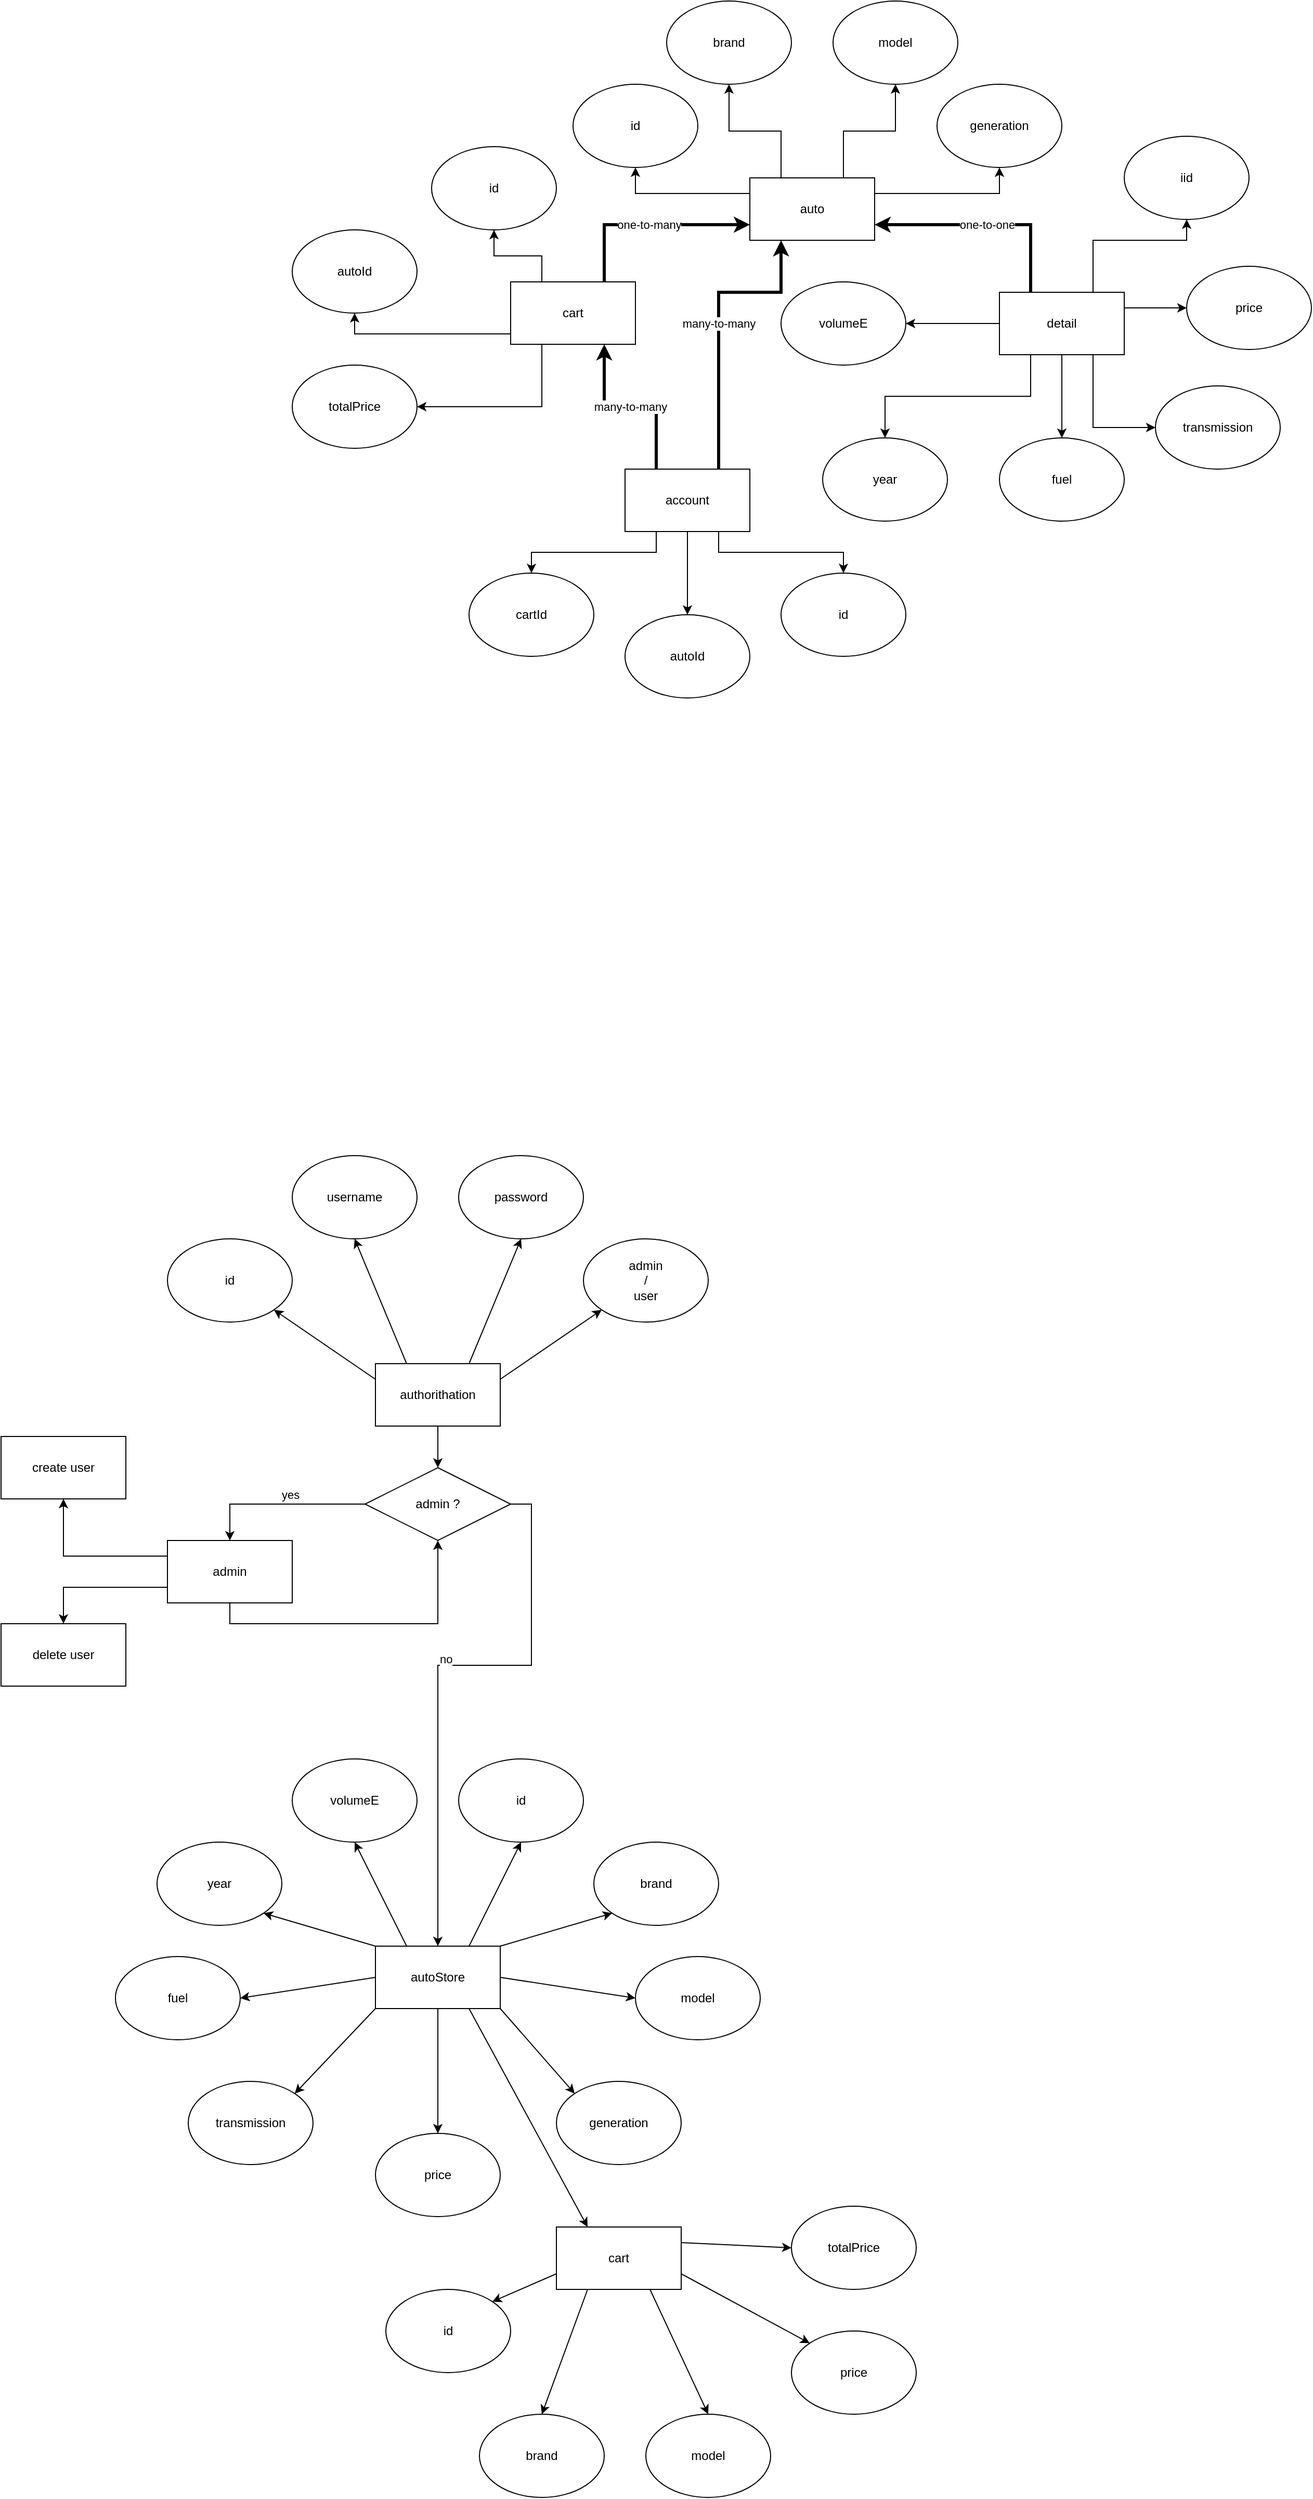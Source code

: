 <mxfile version="15.8.6" type="device"><diagram id="O--3ADLluGphANqxS8a5" name="Page-1"><mxGraphModel dx="1289" dy="3052" grid="1" gridSize="10" guides="1" tooltips="1" connect="1" arrows="1" fold="1" page="1" pageScale="1" pageWidth="827" pageHeight="1169" math="0" shadow="0"><root><mxCell id="0"/><mxCell id="1" parent="0"/><mxCell id="djmElVrDhwxeDJUEZBvP-9" style="edgeStyle=none;rounded=0;orthogonalLoop=1;jettySize=auto;html=1;exitX=0.75;exitY=0;exitDx=0;exitDy=0;entryX=0.5;entryY=1;entryDx=0;entryDy=0;" parent="1" source="6FFlbN_4iEt9iXskqqwG-1" target="6FFlbN_4iEt9iXskqqwG-3" edge="1"><mxGeometry relative="1" as="geometry"/></mxCell><mxCell id="djmElVrDhwxeDJUEZBvP-10" style="edgeStyle=none;rounded=0;orthogonalLoop=1;jettySize=auto;html=1;exitX=1;exitY=0;exitDx=0;exitDy=0;entryX=0;entryY=1;entryDx=0;entryDy=0;" parent="1" source="6FFlbN_4iEt9iXskqqwG-1" target="6FFlbN_4iEt9iXskqqwG-5" edge="1"><mxGeometry relative="1" as="geometry"/></mxCell><mxCell id="djmElVrDhwxeDJUEZBvP-11" style="edgeStyle=none;rounded=0;orthogonalLoop=1;jettySize=auto;html=1;exitX=1;exitY=0.5;exitDx=0;exitDy=0;entryX=0;entryY=0.5;entryDx=0;entryDy=0;" parent="1" source="6FFlbN_4iEt9iXskqqwG-1" target="6FFlbN_4iEt9iXskqqwG-6" edge="1"><mxGeometry relative="1" as="geometry"/></mxCell><mxCell id="djmElVrDhwxeDJUEZBvP-13" style="edgeStyle=none;rounded=0;orthogonalLoop=1;jettySize=auto;html=1;exitX=0.25;exitY=0;exitDx=0;exitDy=0;entryX=0.5;entryY=1;entryDx=0;entryDy=0;" parent="1" source="6FFlbN_4iEt9iXskqqwG-1" target="djmElVrDhwxeDJUEZBvP-4" edge="1"><mxGeometry relative="1" as="geometry"/></mxCell><mxCell id="djmElVrDhwxeDJUEZBvP-14" style="edgeStyle=none;rounded=0;orthogonalLoop=1;jettySize=auto;html=1;exitX=0;exitY=0;exitDx=0;exitDy=0;entryX=1;entryY=1;entryDx=0;entryDy=0;" parent="1" source="6FFlbN_4iEt9iXskqqwG-1" target="6FFlbN_4iEt9iXskqqwG-2" edge="1"><mxGeometry relative="1" as="geometry"/></mxCell><mxCell id="djmElVrDhwxeDJUEZBvP-15" style="edgeStyle=none;rounded=0;orthogonalLoop=1;jettySize=auto;html=1;exitX=0;exitY=0.5;exitDx=0;exitDy=0;entryX=1;entryY=0.5;entryDx=0;entryDy=0;" parent="1" source="6FFlbN_4iEt9iXskqqwG-1" target="6FFlbN_4iEt9iXskqqwG-4" edge="1"><mxGeometry relative="1" as="geometry"/></mxCell><mxCell id="djmElVrDhwxeDJUEZBvP-16" style="edgeStyle=none;rounded=0;orthogonalLoop=1;jettySize=auto;html=1;exitX=0;exitY=1;exitDx=0;exitDy=0;entryX=1;entryY=0;entryDx=0;entryDy=0;" parent="1" source="6FFlbN_4iEt9iXskqqwG-1" target="6FFlbN_4iEt9iXskqqwG-9" edge="1"><mxGeometry relative="1" as="geometry"/></mxCell><mxCell id="djmElVrDhwxeDJUEZBvP-17" style="edgeStyle=none;rounded=0;orthogonalLoop=1;jettySize=auto;html=1;exitX=1;exitY=1;exitDx=0;exitDy=0;entryX=0;entryY=0;entryDx=0;entryDy=0;" parent="1" source="6FFlbN_4iEt9iXskqqwG-1" target="6FFlbN_4iEt9iXskqqwG-7" edge="1"><mxGeometry relative="1" as="geometry"/></mxCell><mxCell id="djmElVrDhwxeDJUEZBvP-18" style="edgeStyle=none;rounded=0;orthogonalLoop=1;jettySize=auto;html=1;exitX=0.5;exitY=1;exitDx=0;exitDy=0;entryX=0.5;entryY=0;entryDx=0;entryDy=0;" parent="1" source="6FFlbN_4iEt9iXskqqwG-1" target="6FFlbN_4iEt9iXskqqwG-8" edge="1"><mxGeometry relative="1" as="geometry"/></mxCell><mxCell id="djmElVrDhwxeDJUEZBvP-32" style="edgeStyle=none;rounded=0;orthogonalLoop=1;jettySize=auto;html=1;exitX=0.75;exitY=1;exitDx=0;exitDy=0;entryX=0.25;entryY=0;entryDx=0;entryDy=0;" parent="1" source="6FFlbN_4iEt9iXskqqwG-1" target="djmElVrDhwxeDJUEZBvP-26" edge="1"><mxGeometry relative="1" as="geometry"/></mxCell><mxCell id="6FFlbN_4iEt9iXskqqwG-1" value="autoStore" style="rounded=0;whiteSpace=wrap;html=1;" parent="1" vertex="1"><mxGeometry x="120" y="350" width="120" height="60" as="geometry"/></mxCell><mxCell id="6FFlbN_4iEt9iXskqqwG-2" value="year" style="ellipse;whiteSpace=wrap;html=1;" parent="1" vertex="1"><mxGeometry x="-90" y="250" width="120" height="80" as="geometry"/></mxCell><mxCell id="6FFlbN_4iEt9iXskqqwG-3" value="id" style="ellipse;whiteSpace=wrap;html=1;" parent="1" vertex="1"><mxGeometry x="200" y="170" width="120" height="80" as="geometry"/></mxCell><mxCell id="6FFlbN_4iEt9iXskqqwG-4" value="fuel" style="ellipse;whiteSpace=wrap;html=1;" parent="1" vertex="1"><mxGeometry x="-130" y="360" width="120" height="80" as="geometry"/></mxCell><mxCell id="6FFlbN_4iEt9iXskqqwG-5" value="brand" style="ellipse;whiteSpace=wrap;html=1;" parent="1" vertex="1"><mxGeometry x="330" y="250" width="120" height="80" as="geometry"/></mxCell><mxCell id="6FFlbN_4iEt9iXskqqwG-6" value="model" style="ellipse;whiteSpace=wrap;html=1;" parent="1" vertex="1"><mxGeometry x="370" y="360" width="120" height="80" as="geometry"/></mxCell><mxCell id="6FFlbN_4iEt9iXskqqwG-7" value="generation" style="ellipse;whiteSpace=wrap;html=1;" parent="1" vertex="1"><mxGeometry x="294" y="480" width="120" height="80" as="geometry"/></mxCell><mxCell id="6FFlbN_4iEt9iXskqqwG-8" value="price" style="ellipse;whiteSpace=wrap;html=1;" parent="1" vertex="1"><mxGeometry x="120" y="530" width="120" height="80" as="geometry"/></mxCell><mxCell id="6FFlbN_4iEt9iXskqqwG-9" value="transmission" style="ellipse;whiteSpace=wrap;html=1;" parent="1" vertex="1"><mxGeometry x="-60" y="480" width="120" height="80" as="geometry"/></mxCell><mxCell id="djmElVrDhwxeDJUEZBvP-1" value="username" style="ellipse;whiteSpace=wrap;html=1;" parent="1" vertex="1"><mxGeometry x="40" y="-410" width="120" height="80" as="geometry"/></mxCell><mxCell id="djmElVrDhwxeDJUEZBvP-2" value="password" style="ellipse;whiteSpace=wrap;html=1;" parent="1" vertex="1"><mxGeometry x="200" y="-410" width="120" height="80" as="geometry"/></mxCell><mxCell id="djmElVrDhwxeDJUEZBvP-22" style="edgeStyle=none;rounded=0;orthogonalLoop=1;jettySize=auto;html=1;exitX=0;exitY=0.25;exitDx=0;exitDy=0;entryX=1;entryY=1;entryDx=0;entryDy=0;" parent="1" source="djmElVrDhwxeDJUEZBvP-3" target="djmElVrDhwxeDJUEZBvP-21" edge="1"><mxGeometry relative="1" as="geometry"/></mxCell><mxCell id="djmElVrDhwxeDJUEZBvP-23" style="edgeStyle=none;rounded=0;orthogonalLoop=1;jettySize=auto;html=1;exitX=0.25;exitY=0;exitDx=0;exitDy=0;entryX=0.5;entryY=1;entryDx=0;entryDy=0;" parent="1" source="djmElVrDhwxeDJUEZBvP-3" target="djmElVrDhwxeDJUEZBvP-1" edge="1"><mxGeometry relative="1" as="geometry"/></mxCell><mxCell id="djmElVrDhwxeDJUEZBvP-24" style="edgeStyle=none;rounded=0;orthogonalLoop=1;jettySize=auto;html=1;exitX=0.75;exitY=0;exitDx=0;exitDy=0;entryX=0.5;entryY=1;entryDx=0;entryDy=0;" parent="1" source="djmElVrDhwxeDJUEZBvP-3" target="djmElVrDhwxeDJUEZBvP-2" edge="1"><mxGeometry relative="1" as="geometry"/></mxCell><mxCell id="djmElVrDhwxeDJUEZBvP-25" style="edgeStyle=none;rounded=0;orthogonalLoop=1;jettySize=auto;html=1;exitX=1;exitY=0.25;exitDx=0;exitDy=0;entryX=0;entryY=1;entryDx=0;entryDy=0;" parent="1" source="djmElVrDhwxeDJUEZBvP-3" target="djmElVrDhwxeDJUEZBvP-19" edge="1"><mxGeometry relative="1" as="geometry"/></mxCell><mxCell id="djmElVrDhwxeDJUEZBvP-43" style="edgeStyle=none;rounded=0;orthogonalLoop=1;jettySize=auto;html=1;exitX=0.5;exitY=1;exitDx=0;exitDy=0;entryX=0.5;entryY=0;entryDx=0;entryDy=0;" parent="1" source="djmElVrDhwxeDJUEZBvP-3" target="djmElVrDhwxeDJUEZBvP-38" edge="1"><mxGeometry relative="1" as="geometry"/></mxCell><mxCell id="djmElVrDhwxeDJUEZBvP-3" value="authorithation" style="rounded=0;whiteSpace=wrap;html=1;" parent="1" vertex="1"><mxGeometry x="120" y="-210" width="120" height="60" as="geometry"/></mxCell><mxCell id="djmElVrDhwxeDJUEZBvP-4" value="volumeE" style="ellipse;whiteSpace=wrap;html=1;" parent="1" vertex="1"><mxGeometry x="40" y="170" width="120" height="80" as="geometry"/></mxCell><mxCell id="djmElVrDhwxeDJUEZBvP-19" value="admin&lt;br&gt;/&lt;br&gt;user" style="ellipse;whiteSpace=wrap;html=1;" parent="1" vertex="1"><mxGeometry x="320" y="-330" width="120" height="80" as="geometry"/></mxCell><mxCell id="djmElVrDhwxeDJUEZBvP-21" value="id" style="ellipse;whiteSpace=wrap;html=1;" parent="1" vertex="1"><mxGeometry x="-80" y="-330" width="120" height="80" as="geometry"/></mxCell><mxCell id="djmElVrDhwxeDJUEZBvP-33" style="edgeStyle=none;rounded=0;orthogonalLoop=1;jettySize=auto;html=1;exitX=0;exitY=0.75;exitDx=0;exitDy=0;entryX=1;entryY=0;entryDx=0;entryDy=0;" parent="1" source="djmElVrDhwxeDJUEZBvP-26" target="djmElVrDhwxeDJUEZBvP-27" edge="1"><mxGeometry relative="1" as="geometry"/></mxCell><mxCell id="djmElVrDhwxeDJUEZBvP-34" style="edgeStyle=none;rounded=0;orthogonalLoop=1;jettySize=auto;html=1;exitX=0.25;exitY=1;exitDx=0;exitDy=0;entryX=0.5;entryY=0;entryDx=0;entryDy=0;" parent="1" source="djmElVrDhwxeDJUEZBvP-26" target="djmElVrDhwxeDJUEZBvP-28" edge="1"><mxGeometry relative="1" as="geometry"/></mxCell><mxCell id="djmElVrDhwxeDJUEZBvP-35" style="edgeStyle=none;rounded=0;orthogonalLoop=1;jettySize=auto;html=1;exitX=0.75;exitY=1;exitDx=0;exitDy=0;entryX=0.5;entryY=0;entryDx=0;entryDy=0;" parent="1" source="djmElVrDhwxeDJUEZBvP-26" target="djmElVrDhwxeDJUEZBvP-29" edge="1"><mxGeometry relative="1" as="geometry"/></mxCell><mxCell id="djmElVrDhwxeDJUEZBvP-36" style="edgeStyle=none;rounded=0;orthogonalLoop=1;jettySize=auto;html=1;exitX=1;exitY=0.75;exitDx=0;exitDy=0;entryX=0;entryY=0;entryDx=0;entryDy=0;" parent="1" source="djmElVrDhwxeDJUEZBvP-26" target="djmElVrDhwxeDJUEZBvP-30" edge="1"><mxGeometry relative="1" as="geometry"/></mxCell><mxCell id="djmElVrDhwxeDJUEZBvP-37" style="edgeStyle=none;rounded=0;orthogonalLoop=1;jettySize=auto;html=1;exitX=1;exitY=0.25;exitDx=0;exitDy=0;entryX=0;entryY=0.5;entryDx=0;entryDy=0;" parent="1" source="djmElVrDhwxeDJUEZBvP-26" target="djmElVrDhwxeDJUEZBvP-31" edge="1"><mxGeometry relative="1" as="geometry"/></mxCell><mxCell id="djmElVrDhwxeDJUEZBvP-26" value="cart" style="rounded=0;whiteSpace=wrap;html=1;" parent="1" vertex="1"><mxGeometry x="294" y="620" width="120" height="60" as="geometry"/></mxCell><mxCell id="djmElVrDhwxeDJUEZBvP-27" value="id" style="ellipse;whiteSpace=wrap;html=1;" parent="1" vertex="1"><mxGeometry x="130" y="680" width="120" height="80" as="geometry"/></mxCell><mxCell id="djmElVrDhwxeDJUEZBvP-28" value="brand" style="ellipse;whiteSpace=wrap;html=1;" parent="1" vertex="1"><mxGeometry x="220" y="800" width="120" height="80" as="geometry"/></mxCell><mxCell id="djmElVrDhwxeDJUEZBvP-29" value="model" style="ellipse;whiteSpace=wrap;html=1;" parent="1" vertex="1"><mxGeometry x="380" y="800" width="120" height="80" as="geometry"/></mxCell><mxCell id="djmElVrDhwxeDJUEZBvP-30" value="price" style="ellipse;whiteSpace=wrap;html=1;" parent="1" vertex="1"><mxGeometry x="520" y="720" width="120" height="80" as="geometry"/></mxCell><mxCell id="djmElVrDhwxeDJUEZBvP-31" value="totalPrice" style="ellipse;whiteSpace=wrap;html=1;" parent="1" vertex="1"><mxGeometry x="520" y="600" width="120" height="80" as="geometry"/></mxCell><mxCell id="djmElVrDhwxeDJUEZBvP-44" value="yes" style="edgeStyle=orthogonalEdgeStyle;rounded=0;orthogonalLoop=1;jettySize=auto;exitX=0;exitY=0.5;exitDx=0;exitDy=0;entryX=0.5;entryY=0;entryDx=0;entryDy=0;fontSize=11;html=1;verticalAlign=bottom;labelPosition=right;verticalLabelPosition=top;align=left;" parent="1" source="djmElVrDhwxeDJUEZBvP-38" target="djmElVrDhwxeDJUEZBvP-39" edge="1"><mxGeometry relative="1" as="geometry"/></mxCell><mxCell id="djmElVrDhwxeDJUEZBvP-48" value="no" style="edgeStyle=orthogonalEdgeStyle;rounded=0;orthogonalLoop=1;jettySize=auto;html=1;exitX=1;exitY=0.5;exitDx=0;exitDy=0;entryX=0.5;entryY=0;entryDx=0;entryDy=0;fontSize=11;verticalAlign=bottom;align=left;labelPosition=right;verticalLabelPosition=top;" parent="1" source="djmElVrDhwxeDJUEZBvP-38" target="6FFlbN_4iEt9iXskqqwG-1" edge="1"><mxGeometry relative="1" as="geometry"><Array as="points"><mxPoint x="270" y="-75"/><mxPoint x="270" y="80"/><mxPoint x="180" y="80"/></Array></mxGeometry></mxCell><mxCell id="djmElVrDhwxeDJUEZBvP-38" value="admin ?" style="rhombus;whiteSpace=wrap;html=1;" parent="1" vertex="1"><mxGeometry x="110" y="-110" width="140" height="70" as="geometry"/></mxCell><mxCell id="djmElVrDhwxeDJUEZBvP-45" style="rounded=0;orthogonalLoop=1;jettySize=auto;html=1;exitX=0;exitY=0.25;exitDx=0;exitDy=0;entryX=0.5;entryY=1;entryDx=0;entryDy=0;edgeStyle=orthogonalEdgeStyle;" parent="1" source="djmElVrDhwxeDJUEZBvP-39" target="djmElVrDhwxeDJUEZBvP-41" edge="1"><mxGeometry relative="1" as="geometry"/></mxCell><mxCell id="djmElVrDhwxeDJUEZBvP-46" style="edgeStyle=orthogonalEdgeStyle;rounded=0;orthogonalLoop=1;jettySize=auto;html=1;exitX=0;exitY=0.75;exitDx=0;exitDy=0;entryX=0.5;entryY=0;entryDx=0;entryDy=0;" parent="1" source="djmElVrDhwxeDJUEZBvP-39" target="djmElVrDhwxeDJUEZBvP-42" edge="1"><mxGeometry relative="1" as="geometry"/></mxCell><mxCell id="djmElVrDhwxeDJUEZBvP-47" style="edgeStyle=orthogonalEdgeStyle;rounded=0;orthogonalLoop=1;jettySize=auto;html=1;exitX=0.5;exitY=1;exitDx=0;exitDy=0;entryX=0.5;entryY=1;entryDx=0;entryDy=0;fontSize=11;" parent="1" source="djmElVrDhwxeDJUEZBvP-39" target="djmElVrDhwxeDJUEZBvP-38" edge="1"><mxGeometry relative="1" as="geometry"/></mxCell><mxCell id="djmElVrDhwxeDJUEZBvP-39" value="admin" style="rounded=0;whiteSpace=wrap;html=1;" parent="1" vertex="1"><mxGeometry x="-80" y="-40" width="120" height="60" as="geometry"/></mxCell><mxCell id="djmElVrDhwxeDJUEZBvP-41" value="create user" style="rounded=0;whiteSpace=wrap;html=1;" parent="1" vertex="1"><mxGeometry x="-240" y="-140" width="120" height="60" as="geometry"/></mxCell><mxCell id="djmElVrDhwxeDJUEZBvP-42" value="delete user" style="rounded=0;whiteSpace=wrap;html=1;" parent="1" vertex="1"><mxGeometry x="-240" y="40" width="120" height="60" as="geometry"/></mxCell><mxCell id="3EtBEUQKjfwCv4aIFYSW-18" value="one-to-one" style="edgeStyle=orthogonalEdgeStyle;rounded=0;orthogonalLoop=1;jettySize=auto;html=1;exitX=0.25;exitY=0;exitDx=0;exitDy=0;entryX=1;entryY=0.75;entryDx=0;entryDy=0;strokeWidth=3;" edge="1" parent="1" source="3EtBEUQKjfwCv4aIFYSW-6" target="3EtBEUQKjfwCv4aIFYSW-1"><mxGeometry relative="1" as="geometry"/></mxCell><mxCell id="3EtBEUQKjfwCv4aIFYSW-19" style="edgeStyle=orthogonalEdgeStyle;rounded=0;orthogonalLoop=1;jettySize=auto;html=1;exitX=0.25;exitY=0;exitDx=0;exitDy=0;entryX=0.5;entryY=1;entryDx=0;entryDy=0;strokeWidth=1;" edge="1" parent="1" source="3EtBEUQKjfwCv4aIFYSW-1" target="3EtBEUQKjfwCv4aIFYSW-2"><mxGeometry relative="1" as="geometry"/></mxCell><mxCell id="3EtBEUQKjfwCv4aIFYSW-20" style="edgeStyle=orthogonalEdgeStyle;rounded=0;orthogonalLoop=1;jettySize=auto;html=1;exitX=0.75;exitY=0;exitDx=0;exitDy=0;entryX=0.5;entryY=1;entryDx=0;entryDy=0;strokeWidth=1;" edge="1" parent="1" source="3EtBEUQKjfwCv4aIFYSW-1" target="3EtBEUQKjfwCv4aIFYSW-4"><mxGeometry relative="1" as="geometry"/></mxCell><mxCell id="3EtBEUQKjfwCv4aIFYSW-21" style="edgeStyle=orthogonalEdgeStyle;rounded=0;orthogonalLoop=1;jettySize=auto;html=1;exitX=1;exitY=0.25;exitDx=0;exitDy=0;entryX=0.5;entryY=1;entryDx=0;entryDy=0;strokeWidth=1;" edge="1" parent="1" source="3EtBEUQKjfwCv4aIFYSW-1" target="3EtBEUQKjfwCv4aIFYSW-5"><mxGeometry relative="1" as="geometry"/></mxCell><mxCell id="3EtBEUQKjfwCv4aIFYSW-22" style="edgeStyle=orthogonalEdgeStyle;rounded=0;orthogonalLoop=1;jettySize=auto;html=1;exitX=0;exitY=0.25;exitDx=0;exitDy=0;entryX=0.5;entryY=1;entryDx=0;entryDy=0;strokeWidth=1;" edge="1" parent="1" source="3EtBEUQKjfwCv4aIFYSW-1" target="3EtBEUQKjfwCv4aIFYSW-3"><mxGeometry relative="1" as="geometry"/></mxCell><mxCell id="3EtBEUQKjfwCv4aIFYSW-1" value="auto" style="rounded=0;whiteSpace=wrap;html=1;" vertex="1" parent="1"><mxGeometry x="480" y="-1350" width="120" height="60" as="geometry"/></mxCell><mxCell id="3EtBEUQKjfwCv4aIFYSW-2" value="brand" style="ellipse;whiteSpace=wrap;html=1;" vertex="1" parent="1"><mxGeometry x="400" y="-1520" width="120" height="80" as="geometry"/></mxCell><mxCell id="3EtBEUQKjfwCv4aIFYSW-3" value="id" style="ellipse;whiteSpace=wrap;html=1;" vertex="1" parent="1"><mxGeometry x="310" y="-1440" width="120" height="80" as="geometry"/></mxCell><mxCell id="3EtBEUQKjfwCv4aIFYSW-4" value="model" style="ellipse;whiteSpace=wrap;html=1;" vertex="1" parent="1"><mxGeometry x="560" y="-1520" width="120" height="80" as="geometry"/></mxCell><mxCell id="3EtBEUQKjfwCv4aIFYSW-5" value="generation" style="ellipse;whiteSpace=wrap;html=1;" vertex="1" parent="1"><mxGeometry x="660" y="-1440" width="120" height="80" as="geometry"/></mxCell><mxCell id="3EtBEUQKjfwCv4aIFYSW-13" style="edgeStyle=orthogonalEdgeStyle;rounded=0;orthogonalLoop=1;jettySize=auto;html=1;exitX=1;exitY=0.25;exitDx=0;exitDy=0;entryX=0;entryY=0.5;entryDx=0;entryDy=0;" edge="1" parent="1" source="3EtBEUQKjfwCv4aIFYSW-6" target="3EtBEUQKjfwCv4aIFYSW-8"><mxGeometry relative="1" as="geometry"/></mxCell><mxCell id="3EtBEUQKjfwCv4aIFYSW-14" style="edgeStyle=orthogonalEdgeStyle;rounded=0;orthogonalLoop=1;jettySize=auto;html=1;exitX=0.75;exitY=1;exitDx=0;exitDy=0;entryX=0;entryY=0.5;entryDx=0;entryDy=0;" edge="1" parent="1" source="3EtBEUQKjfwCv4aIFYSW-6" target="3EtBEUQKjfwCv4aIFYSW-9"><mxGeometry relative="1" as="geometry"/></mxCell><mxCell id="3EtBEUQKjfwCv4aIFYSW-16" style="edgeStyle=orthogonalEdgeStyle;rounded=0;orthogonalLoop=1;jettySize=auto;html=1;exitX=0.25;exitY=1;exitDx=0;exitDy=0;entryX=0.5;entryY=0;entryDx=0;entryDy=0;" edge="1" parent="1" source="3EtBEUQKjfwCv4aIFYSW-6" target="3EtBEUQKjfwCv4aIFYSW-11"><mxGeometry relative="1" as="geometry"/></mxCell><mxCell id="3EtBEUQKjfwCv4aIFYSW-17" style="edgeStyle=orthogonalEdgeStyle;rounded=0;orthogonalLoop=1;jettySize=auto;html=1;exitX=0;exitY=0.5;exitDx=0;exitDy=0;entryX=1;entryY=0.5;entryDx=0;entryDy=0;" edge="1" parent="1" source="3EtBEUQKjfwCv4aIFYSW-6" target="3EtBEUQKjfwCv4aIFYSW-12"><mxGeometry relative="1" as="geometry"/></mxCell><mxCell id="3EtBEUQKjfwCv4aIFYSW-24" style="edgeStyle=orthogonalEdgeStyle;rounded=0;orthogonalLoop=1;jettySize=auto;html=1;exitX=0.5;exitY=1;exitDx=0;exitDy=0;entryX=0.5;entryY=0;entryDx=0;entryDy=0;strokeWidth=1;" edge="1" parent="1" source="3EtBEUQKjfwCv4aIFYSW-6" target="3EtBEUQKjfwCv4aIFYSW-10"><mxGeometry relative="1" as="geometry"/></mxCell><mxCell id="3EtBEUQKjfwCv4aIFYSW-26" style="edgeStyle=orthogonalEdgeStyle;rounded=0;orthogonalLoop=1;jettySize=auto;html=1;exitX=0.75;exitY=0;exitDx=0;exitDy=0;entryX=0.5;entryY=1;entryDx=0;entryDy=0;strokeWidth=1;" edge="1" parent="1" source="3EtBEUQKjfwCv4aIFYSW-6" target="3EtBEUQKjfwCv4aIFYSW-25"><mxGeometry relative="1" as="geometry"><Array as="points"><mxPoint x="810" y="-1290"/><mxPoint x="900" y="-1290"/></Array></mxGeometry></mxCell><mxCell id="3EtBEUQKjfwCv4aIFYSW-6" value="detail" style="rounded=0;whiteSpace=wrap;html=1;" vertex="1" parent="1"><mxGeometry x="720" y="-1240" width="120" height="60" as="geometry"/></mxCell><mxCell id="3EtBEUQKjfwCv4aIFYSW-8" value="price" style="ellipse;whiteSpace=wrap;html=1;" vertex="1" parent="1"><mxGeometry x="900" y="-1265" width="120" height="80" as="geometry"/></mxCell><mxCell id="3EtBEUQKjfwCv4aIFYSW-9" value="transmission" style="ellipse;whiteSpace=wrap;html=1;" vertex="1" parent="1"><mxGeometry x="870" y="-1150" width="120" height="80" as="geometry"/></mxCell><mxCell id="3EtBEUQKjfwCv4aIFYSW-10" value="fuel" style="ellipse;whiteSpace=wrap;html=1;" vertex="1" parent="1"><mxGeometry x="720" y="-1100" width="120" height="80" as="geometry"/></mxCell><mxCell id="3EtBEUQKjfwCv4aIFYSW-11" value="year" style="ellipse;whiteSpace=wrap;html=1;" vertex="1" parent="1"><mxGeometry x="550" y="-1100" width="120" height="80" as="geometry"/></mxCell><mxCell id="3EtBEUQKjfwCv4aIFYSW-12" value="volumeE" style="ellipse;whiteSpace=wrap;html=1;" vertex="1" parent="1"><mxGeometry x="510" y="-1250" width="120" height="80" as="geometry"/></mxCell><mxCell id="3EtBEUQKjfwCv4aIFYSW-25" value="iid" style="ellipse;whiteSpace=wrap;html=1;" vertex="1" parent="1"><mxGeometry x="840" y="-1390" width="120" height="80" as="geometry"/></mxCell><mxCell id="3EtBEUQKjfwCv4aIFYSW-31" style="edgeStyle=orthogonalEdgeStyle;rounded=0;orthogonalLoop=1;jettySize=auto;html=1;exitX=0.25;exitY=0;exitDx=0;exitDy=0;entryX=0.5;entryY=1;entryDx=0;entryDy=0;strokeWidth=1;" edge="1" parent="1" source="3EtBEUQKjfwCv4aIFYSW-27" target="3EtBEUQKjfwCv4aIFYSW-28"><mxGeometry relative="1" as="geometry"/></mxCell><mxCell id="3EtBEUQKjfwCv4aIFYSW-32" style="edgeStyle=orthogonalEdgeStyle;rounded=0;orthogonalLoop=1;jettySize=auto;html=1;exitX=0;exitY=0.75;exitDx=0;exitDy=0;entryX=0.5;entryY=1;entryDx=0;entryDy=0;strokeWidth=1;" edge="1" parent="1" source="3EtBEUQKjfwCv4aIFYSW-27" target="3EtBEUQKjfwCv4aIFYSW-29"><mxGeometry relative="1" as="geometry"><Array as="points"><mxPoint x="250" y="-1200"/><mxPoint x="100" y="-1200"/></Array></mxGeometry></mxCell><mxCell id="3EtBEUQKjfwCv4aIFYSW-33" style="edgeStyle=orthogonalEdgeStyle;rounded=0;orthogonalLoop=1;jettySize=auto;html=1;exitX=0.25;exitY=1;exitDx=0;exitDy=0;entryX=1;entryY=0.5;entryDx=0;entryDy=0;strokeWidth=1;" edge="1" parent="1" source="3EtBEUQKjfwCv4aIFYSW-27" target="3EtBEUQKjfwCv4aIFYSW-30"><mxGeometry relative="1" as="geometry"/></mxCell><mxCell id="3EtBEUQKjfwCv4aIFYSW-34" value="one-to-many" style="edgeStyle=orthogonalEdgeStyle;rounded=0;orthogonalLoop=1;jettySize=auto;html=1;exitX=0.75;exitY=0;exitDx=0;exitDy=0;entryX=0;entryY=0.75;entryDx=0;entryDy=0;strokeWidth=3;" edge="1" parent="1" source="3EtBEUQKjfwCv4aIFYSW-27" target="3EtBEUQKjfwCv4aIFYSW-1"><mxGeometry relative="1" as="geometry"/></mxCell><mxCell id="3EtBEUQKjfwCv4aIFYSW-27" value="cart" style="rounded=0;whiteSpace=wrap;html=1;" vertex="1" parent="1"><mxGeometry x="250" y="-1250" width="120" height="60" as="geometry"/></mxCell><mxCell id="3EtBEUQKjfwCv4aIFYSW-28" value="id" style="ellipse;whiteSpace=wrap;html=1;" vertex="1" parent="1"><mxGeometry x="174" y="-1380" width="120" height="80" as="geometry"/></mxCell><mxCell id="3EtBEUQKjfwCv4aIFYSW-29" value="autoId" style="ellipse;whiteSpace=wrap;html=1;" vertex="1" parent="1"><mxGeometry x="40" y="-1300" width="120" height="80" as="geometry"/></mxCell><mxCell id="3EtBEUQKjfwCv4aIFYSW-30" value="totalPrice" style="ellipse;whiteSpace=wrap;html=1;" vertex="1" parent="1"><mxGeometry x="40" y="-1170" width="120" height="80" as="geometry"/></mxCell><mxCell id="3EtBEUQKjfwCv4aIFYSW-39" style="edgeStyle=orthogonalEdgeStyle;rounded=0;orthogonalLoop=1;jettySize=auto;html=1;exitX=0.75;exitY=1;exitDx=0;exitDy=0;entryX=0.5;entryY=0;entryDx=0;entryDy=0;strokeWidth=1;" edge="1" parent="1" source="3EtBEUQKjfwCv4aIFYSW-35" target="3EtBEUQKjfwCv4aIFYSW-36"><mxGeometry relative="1" as="geometry"/></mxCell><mxCell id="3EtBEUQKjfwCv4aIFYSW-40" style="edgeStyle=orthogonalEdgeStyle;rounded=0;orthogonalLoop=1;jettySize=auto;html=1;exitX=0.5;exitY=1;exitDx=0;exitDy=0;entryX=0.5;entryY=0;entryDx=0;entryDy=0;strokeWidth=1;" edge="1" parent="1" source="3EtBEUQKjfwCv4aIFYSW-35" target="3EtBEUQKjfwCv4aIFYSW-37"><mxGeometry relative="1" as="geometry"/></mxCell><mxCell id="3EtBEUQKjfwCv4aIFYSW-41" style="edgeStyle=orthogonalEdgeStyle;rounded=0;orthogonalLoop=1;jettySize=auto;html=1;exitX=0.25;exitY=1;exitDx=0;exitDy=0;entryX=0.5;entryY=0;entryDx=0;entryDy=0;strokeWidth=1;" edge="1" parent="1" source="3EtBEUQKjfwCv4aIFYSW-35" target="3EtBEUQKjfwCv4aIFYSW-38"><mxGeometry relative="1" as="geometry"/></mxCell><mxCell id="3EtBEUQKjfwCv4aIFYSW-42" value="many-to-many" style="edgeStyle=orthogonalEdgeStyle;rounded=0;orthogonalLoop=1;jettySize=auto;html=1;exitX=0.25;exitY=0;exitDx=0;exitDy=0;entryX=0.75;entryY=1;entryDx=0;entryDy=0;strokeWidth=3;" edge="1" parent="1" source="3EtBEUQKjfwCv4aIFYSW-35" target="3EtBEUQKjfwCv4aIFYSW-27"><mxGeometry relative="1" as="geometry"/></mxCell><mxCell id="3EtBEUQKjfwCv4aIFYSW-43" value="many-to-many" style="edgeStyle=orthogonalEdgeStyle;rounded=0;orthogonalLoop=1;jettySize=auto;html=1;exitX=0.75;exitY=0;exitDx=0;exitDy=0;entryX=0.25;entryY=1;entryDx=0;entryDy=0;strokeWidth=3;align=center;" edge="1" parent="1" source="3EtBEUQKjfwCv4aIFYSW-35" target="3EtBEUQKjfwCv4aIFYSW-1"><mxGeometry relative="1" as="geometry"><Array as="points"><mxPoint x="450" y="-1240"/><mxPoint x="510" y="-1240"/></Array></mxGeometry></mxCell><mxCell id="3EtBEUQKjfwCv4aIFYSW-35" value="account" style="rounded=0;whiteSpace=wrap;html=1;" vertex="1" parent="1"><mxGeometry x="360" y="-1070" width="120" height="60" as="geometry"/></mxCell><mxCell id="3EtBEUQKjfwCv4aIFYSW-36" value="id" style="ellipse;whiteSpace=wrap;html=1;" vertex="1" parent="1"><mxGeometry x="510" y="-970" width="120" height="80" as="geometry"/></mxCell><mxCell id="3EtBEUQKjfwCv4aIFYSW-37" value="autoId" style="ellipse;whiteSpace=wrap;html=1;" vertex="1" parent="1"><mxGeometry x="360" y="-930" width="120" height="80" as="geometry"/></mxCell><mxCell id="3EtBEUQKjfwCv4aIFYSW-38" value="cartId" style="ellipse;whiteSpace=wrap;html=1;" vertex="1" parent="1"><mxGeometry x="210" y="-970" width="120" height="80" as="geometry"/></mxCell></root></mxGraphModel></diagram></mxfile>